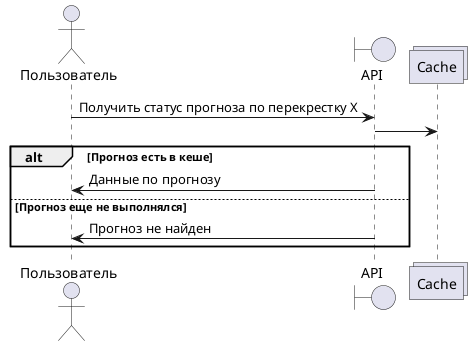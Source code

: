 @startuml get-prediction

actor Пользователь as User
boundary    API    as API
collections Cache as Cache

User-> API : Получить статус прогноза по перекрестку Х
API -> Cache

alt Прогноз есть в кеше
    API -> User: Данные по прогнозу

else Прогноз еще не выполнялся
    API -> User: Прогноз не найден

end

@enduml
